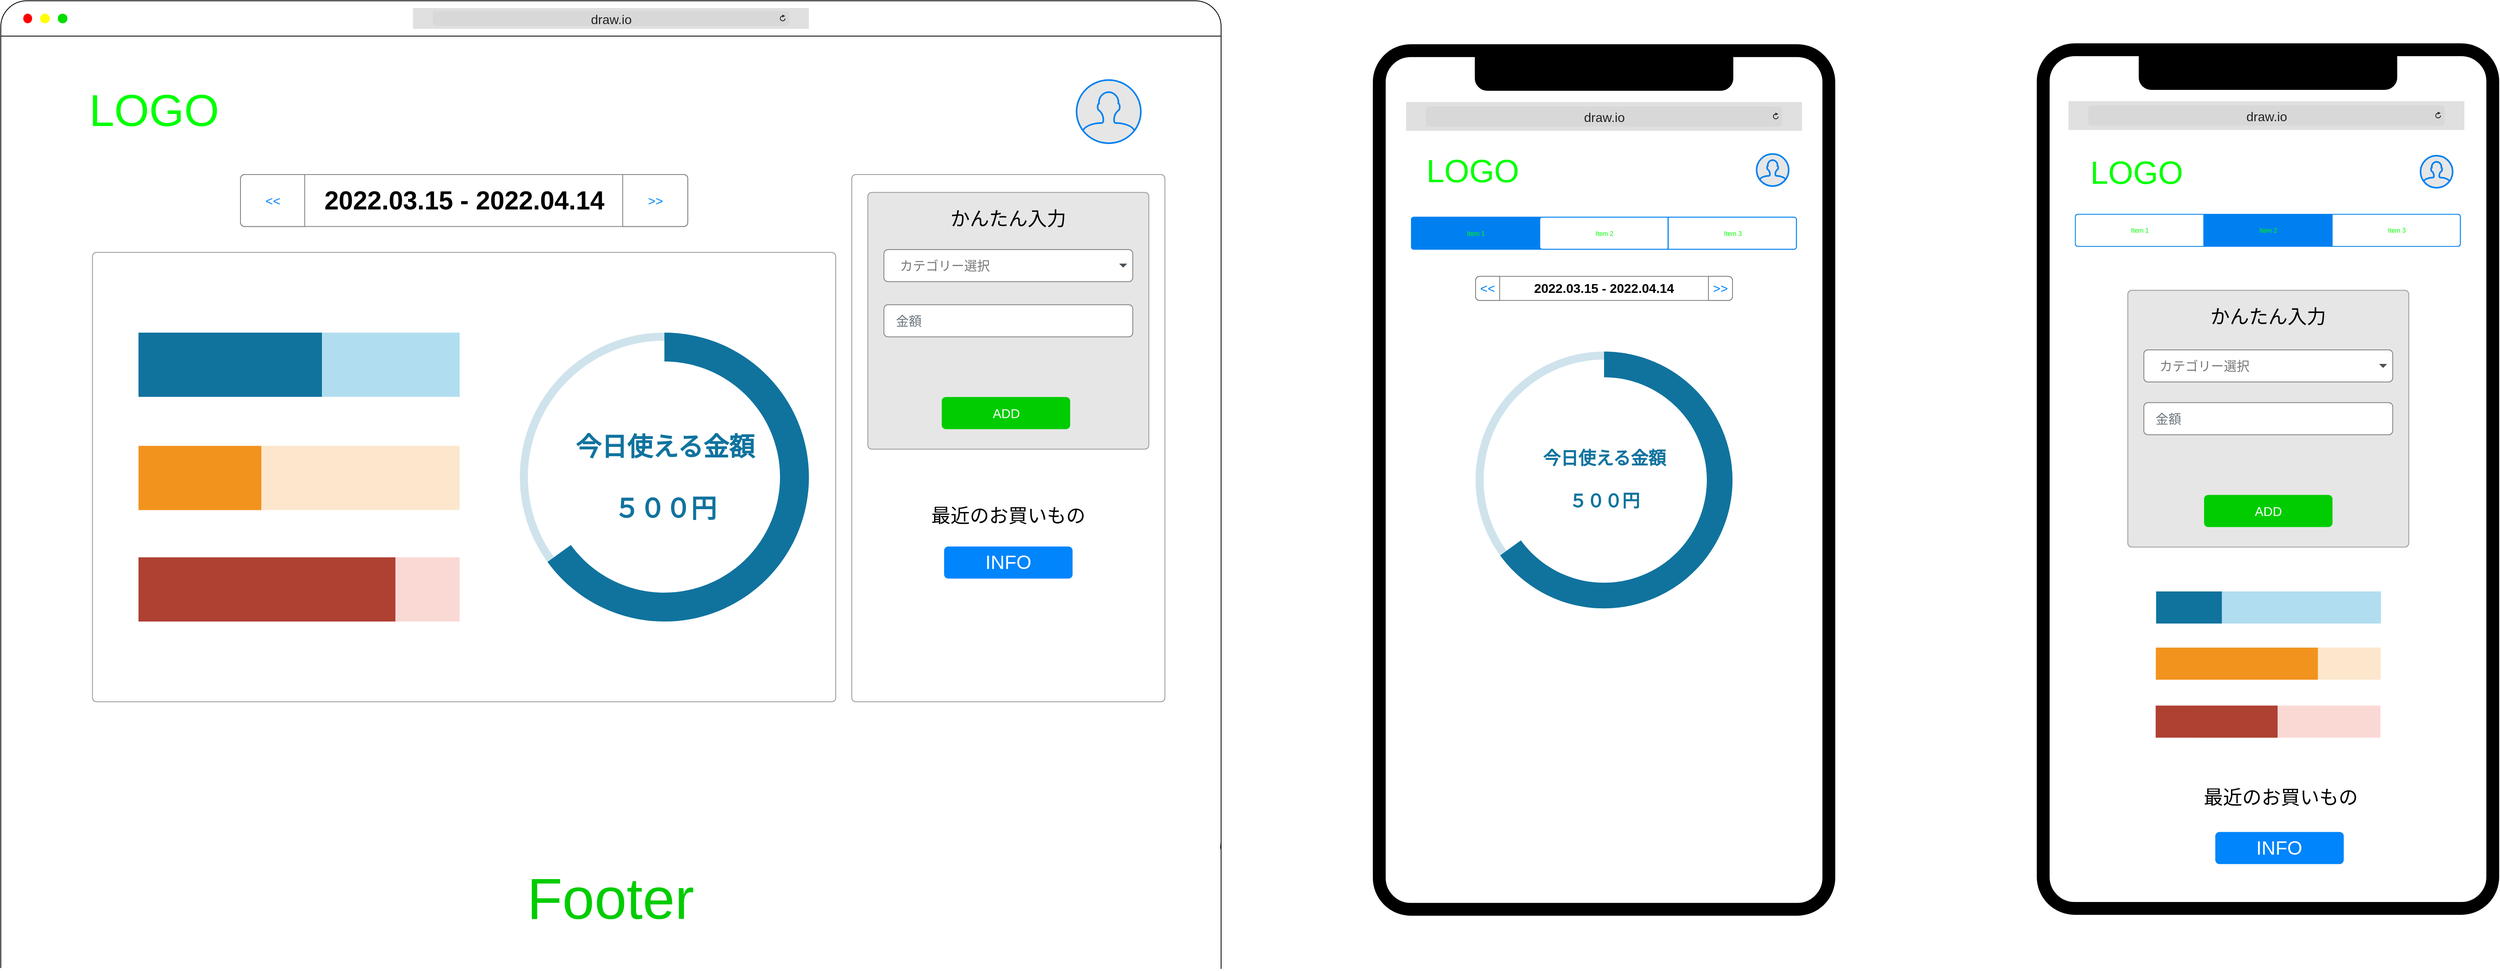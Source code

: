 <mxfile>
    <diagram id="RbM_i0EJbGHSK3NYgyE7" name="ページ1">
        <mxGraphModel dx="4594" dy="1347" grid="1" gridSize="10" guides="1" tooltips="1" connect="1" arrows="1" fold="1" page="1" pageScale="1" pageWidth="827" pageHeight="1169" math="0" shadow="0">
            <root>
                <mxCell id="0"/>
                <mxCell id="1" parent="0"/>
                <mxCell id="659" value="" style="rounded=1;whiteSpace=wrap;html=1;arcSize=7;fontColor=default;strokeWidth=16;" parent="1" vertex="1">
                    <mxGeometry x="164" y="211" width="560" height="1070" as="geometry"/>
                </mxCell>
                <mxCell id="2" value="80" style="rounded=1;whiteSpace=wrap;html=1;arcSize=3;fontColor=default;" parent="1" vertex="1">
                    <mxGeometry x="-2380" y="150" width="1520" height="1080" as="geometry"/>
                </mxCell>
                <mxCell id="3" value="" style="line;strokeWidth=1;html=1;strokeColor=#000000;rounded=1;" parent="1" vertex="1">
                    <mxGeometry x="-2380" y="189" width="1520" height="10" as="geometry"/>
                </mxCell>
                <mxCell id="4" value="" style="verticalLabelPosition=bottom;labelBackgroundColor=default;verticalAlign=top;shadow=0;dashed=0;strokeWidth=2;shape=mxgraph.ios7.misc.add;fillColor=#00DD00;strokeColor=none;sketch=0;fontColor=default;html=1;rounded=1;" parent="1" vertex="1">
                    <mxGeometry x="-2309" y="166" width="12" height="12" as="geometry"/>
                </mxCell>
                <mxCell id="5" value="" style="html=1;verticalLabelPosition=bottom;labelBackgroundColor=#ffffff;verticalAlign=top;shadow=0;dashed=0;strokeWidth=2;shape=mxgraph.ios7.misc.delete;fillColor=#ff0000;strokeColor=none;sketch=0;rounded=1;" parent="1" vertex="1">
                    <mxGeometry x="-2352" y="166" width="11" height="12" as="geometry"/>
                </mxCell>
                <mxCell id="6" value="" style="html=1;verticalLabelPosition=bottom;labelBackgroundColor=#ffffff;verticalAlign=top;shadow=0;dashed=0;strokeWidth=2;shape=mxgraph.ios7.misc.delete;fillColor=#FFFF00;strokeColor=none;sketch=0;rounded=1;" parent="1" vertex="1">
                    <mxGeometry x="-2331" y="166" width="12" height="12" as="geometry"/>
                </mxCell>
                <mxCell id="7" value="&lt;font style=&quot;font-size: 16px&quot;&gt;draw.io&lt;/font&gt;" style="html=1;strokeWidth=1;shadow=0;dashed=0;shape=mxgraph.ios7ui.url;fillColor=#e0e0e0;strokeColor=#c0c0c0;buttonText=;strokeColor2=#222222;fontColor=#222222;fontSize=8;spacingTop=2;align=center;rounded=1;" parent="1" vertex="1">
                    <mxGeometry x="-1866.56" y="159" width="493.13" height="26" as="geometry"/>
                </mxCell>
                <mxCell id="8" value="" style="rounded=1;whiteSpace=wrap;html=1;arcSize=7;fontColor=default;strokeWidth=16;" parent="1" vertex="1">
                    <mxGeometry x="-663" y="212.12" width="560" height="1070" as="geometry"/>
                </mxCell>
                <mxCell id="9" value="" style="rounded=1;whiteSpace=wrap;html=1;shadow=0;fontSize=27;fontColor=#FFFFFF;strokeColor=#000000;strokeWidth=2;fillColor=#000000;gradientColor=none;arcSize=27;" parent="1" vertex="1">
                    <mxGeometry x="-543" y="207.12" width="320" height="54" as="geometry"/>
                </mxCell>
                <mxCell id="10" value="&lt;font style=&quot;font-size: 16px&quot;&gt;draw.io&lt;/font&gt;" style="html=1;strokeWidth=1;shadow=0;dashed=0;shape=mxgraph.ios7ui.url;fillColor=#e0e0e0;strokeColor=#c0c0c0;buttonText=;strokeColor2=#222222;fontColor=#222222;fontSize=8;spacingTop=2;align=center;rounded=1;" parent="1" vertex="1">
                    <mxGeometry x="-629.56" y="276.12" width="493.13" height="36" as="geometry"/>
                </mxCell>
                <mxCell id="70" value="&lt;font style=&quot;font-size: 56px;&quot;&gt;LOGO&lt;/font&gt;" style="html=1;shadow=0;dashed=0;shape=mxgraph.bootstrap.rrect;rSize=5;strokeColor=#FFFFFF;strokeWidth=3;fillColor=none;fontColor=#00FF00;whiteSpace=wrap;align=center;verticalAlign=middle;spacingLeft=0;fontStyle=0;fontSize=56;spacing=5;rounded=1;" parent="1" vertex="1">
                    <mxGeometry x="-2309" y="245" width="240" height="82.5" as="geometry"/>
                </mxCell>
                <mxCell id="105" value="" style="html=1;verticalLabelPosition=bottom;align=center;labelBackgroundColor=#ffffff;verticalAlign=top;strokeWidth=2;strokeColor=#0080F0;shadow=0;dashed=0;shape=mxgraph.ios7.icons.user;fontColor=#00FF00;fillColor=#E6E6E6;" parent="1" vertex="1">
                    <mxGeometry x="-1040.01" y="248.75" width="80" height="78.75" as="geometry"/>
                </mxCell>
                <mxCell id="143" value="" style="html=1;verticalLabelPosition=bottom;align=center;labelBackgroundColor=#ffffff;verticalAlign=top;strokeWidth=2;strokeColor=#0080F0;shadow=0;dashed=0;shape=mxgraph.ios7.icons.user;fontColor=#00FF00;fillColor=#E6E6E6;" parent="1" vertex="1">
                    <mxGeometry x="-193" y="340.87" width="40" height="40" as="geometry"/>
                </mxCell>
                <mxCell id="144" value="&lt;font style=&quot;font-size: 40px&quot;&gt;LOGO&lt;/font&gt;" style="html=1;shadow=0;dashed=0;shape=mxgraph.bootstrap.rrect;rSize=5;strokeColor=#FFFFFF;strokeWidth=3;fillColor=none;fontColor=#00FF00;whiteSpace=wrap;align=center;verticalAlign=middle;spacingLeft=0;fontStyle=0;fontSize=16;spacing=5;rounded=1;" parent="1" vertex="1">
                    <mxGeometry x="-631.5" y="318.37" width="168.5" height="85" as="geometry"/>
                </mxCell>
                <mxCell id="145" value="" style="html=1;shadow=0;dashed=0;shape=mxgraph.bootstrap.rrect;rSize=5;fillColor=#ffffff;strokeColor=#999999;" parent="1" vertex="1">
                    <mxGeometry x="-1320" y="366.5" width="390" height="657" as="geometry"/>
                </mxCell>
                <mxCell id="170" value="&lt;span style=&quot;color: rgb(0, 0, 0); font-weight: 700; font-size: 16px;&quot;&gt;2022.03.15 - 2022.04.14&lt;/span&gt;" style="html=1;shadow=0;dashed=0;shape=mxgraph.bootstrap.rrect;rSize=5;strokeColor=#808080;html=1;whiteSpace=wrap;fillColor=#ffffff;fontColor=#0085FC;labelBackgroundColor=none;fontSize=16;" parent="1" vertex="1">
                    <mxGeometry x="-543" y="493.37" width="320" height="30" as="geometry"/>
                </mxCell>
                <mxCell id="171" value="&amp;lt;&amp;lt;" style="strokeColor=inherit;fillColor=inherit;gradientColor=inherit;fontColor=inherit;html=1;shadow=0;dashed=0;shape=mxgraph.bootstrap.leftButton;rSize=5;perimeter=none;whiteSpace=wrap;resizeHeight=1;fontSize=16;labelBackgroundColor=none;" parent="170" vertex="1">
                    <mxGeometry width="30" height="30" relative="1" as="geometry"/>
                </mxCell>
                <mxCell id="175" value="&amp;gt;&amp;gt;" style="strokeColor=inherit;fillColor=inherit;gradientColor=inherit;fontColor=inherit;html=1;shadow=0;dashed=0;shape=mxgraph.bootstrap.rightButton;rSize=5;perimeter=none;whiteSpace=wrap;resizeHeight=1;fontSize=16;labelBackgroundColor=none;" parent="170" vertex="1">
                    <mxGeometry x="1" width="30" height="30" relative="1" as="geometry">
                        <mxPoint x="-30" as="offset"/>
                    </mxGeometry>
                </mxCell>
                <mxCell id="176" value="" style="verticalLabelPosition=bottom;verticalAlign=top;html=1;shape=mxgraph.basic.donut;dx=10;strokeColor=none;fillColor=#10739E;fontSize=10;align=center;fillOpacity=20;shadow=0;labelBackgroundColor=none;fontColor=#000000;" parent="1" vertex="1">
                    <mxGeometry x="-542.99" y="587.12" width="320" height="320" as="geometry"/>
                </mxCell>
                <mxCell id="177" value="今日使える金額&lt;br&gt;&lt;br&gt;５００円" style="verticalLabelPosition=middle;verticalAlign=middle;html=1;shape=mxgraph.basic.partConcEllipse;startAngle=0;endAngle=0.65;arcWidth=0.2;strokeColor=none;fillColor=#10739E;fontSize=22;fontColor=#10739E;align=center;fontStyle=1;shadow=0;labelBackgroundColor=none;" parent="176" vertex="1">
                    <mxGeometry width="320" height="320.0" as="geometry"/>
                </mxCell>
                <mxCell id="179" value="" style="whiteSpace=wrap;html=1;fixedSize=1;size=10;fillColor=#B1DDF0;strokeColor=none;shadow=0;labelBackgroundColor=none;fontSize=16;fontColor=#000000;" parent="1" vertex="1">
                    <mxGeometry x="304.67" y="886.0" width="280" height="40" as="geometry"/>
                </mxCell>
                <mxCell id="180" value="" style="whiteSpace=wrap;html=1;fixedSize=1;size=10;fillColor=#10739E;strokeColor=none;shadow=0;labelBackgroundColor=none;fontSize=16;fontColor=#000000;" parent="1" vertex="1">
                    <mxGeometry x="304.67" y="886.0" width="81.88" height="40" as="geometry"/>
                </mxCell>
                <mxCell id="182" value="" style="whiteSpace=wrap;html=1;fixedSize=1;size=10;fillColor=#FCE7CD;strokeColor=none;shadow=0;labelBackgroundColor=none;fontSize=16;fontColor=#000000;" parent="1" vertex="1">
                    <mxGeometry x="353.17" y="956.0" width="231.12" height="40" as="geometry"/>
                </mxCell>
                <mxCell id="183" value="" style="whiteSpace=wrap;html=1;fixedSize=1;size=10;fillColor=#F2931E;strokeColor=none;shadow=0;labelBackgroundColor=none;fontSize=16;fontColor=#000000;" parent="1" vertex="1">
                    <mxGeometry x="304.29" y="956.0" width="201.88" height="40" as="geometry"/>
                </mxCell>
                <mxCell id="185" value="" style="whiteSpace=wrap;html=1;fixedSize=1;size=10;fillColor=#FAD9D5;strokeColor=none;shadow=0;labelBackgroundColor=none;fontSize=16;fontColor=#000000;" parent="1" vertex="1">
                    <mxGeometry x="352.98" y="1028.25" width="231.12" height="40" as="geometry"/>
                </mxCell>
                <mxCell id="186" value="" style="whiteSpace=wrap;html=1;fixedSize=1;size=10;fillColor=#AE4132;strokeColor=none;shadow=0;labelBackgroundColor=none;fontSize=16;fontColor=#000000;" parent="1" vertex="1">
                    <mxGeometry x="304.1" y="1028.25" width="151.88" height="40" as="geometry"/>
                </mxCell>
                <mxCell id="190" value="" style="html=1;shadow=0;dashed=0;shape=mxgraph.bootstrap.rrect;rSize=5;fillColor=#E6E6E6;strokeColor=#999999;labelBackgroundColor=none;fontSize=16;fontColor=#000000;" parent="1" vertex="1">
                    <mxGeometry x="-1300" y="388.75" width="350" height="320" as="geometry"/>
                </mxCell>
                <mxCell id="191" value="かんたん入力" style="fillColor=none;strokeColor=none;align=center;spacing=20;fontSize=24;shadow=0;labelBackgroundColor=none;fontColor=#000000;" parent="190" vertex="1">
                    <mxGeometry width="220" height="40" relative="1" as="geometry">
                        <mxPoint x="65" y="10" as="offset"/>
                    </mxGeometry>
                </mxCell>
                <mxCell id="678" value="最近のお買いもの" style="fillColor=none;strokeColor=none;align=center;spacing=20;fontSize=24;shadow=0;labelBackgroundColor=none;fontColor=#000000;" parent="190" vertex="1">
                    <mxGeometry width="220" height="40" relative="1" as="geometry">
                        <mxPoint x="1650" y="731" as="offset"/>
                    </mxGeometry>
                </mxCell>
                <mxCell id="196" value="ADD" style="html=1;shadow=0;dashed=0;shape=mxgraph.bootstrap.rrect;rSize=5;fillColor=#00CC00;strokeColor=none;align=center;fontSize=16;fontColor=#FFFFFF;labelBackgroundColor=none;" parent="190" vertex="1">
                    <mxGeometry width="160" height="40" relative="1" as="geometry">
                        <mxPoint x="92" y="255" as="offset"/>
                    </mxGeometry>
                </mxCell>
                <mxCell id="201" value="カテゴリー選択" style="html=1;shadow=0;dashed=0;shape=mxgraph.bootstrap.rrect;rSize=5;strokeColor=#808080;strokeWidth=1;fillColor=#ffffff;fontColor=#777777;whiteSpace=wrap;align=left;verticalAlign=middle;fontStyle=0;fontSize=16;spacing=20;labelBackgroundColor=none;" parent="190" vertex="1">
                    <mxGeometry x="20" y="71.25" width="310" height="40" as="geometry"/>
                </mxCell>
                <mxCell id="202" value="" style="shape=triangle;direction=south;fillColor=#495057;strokeColor=none;perimeter=none;shadow=0;labelBackgroundColor=none;fontSize=16;fontColor=#000000;" parent="201" vertex="1">
                    <mxGeometry x="1" y="0.5" width="10" height="5" relative="1" as="geometry">
                        <mxPoint x="-17" y="-2.5" as="offset"/>
                    </mxGeometry>
                </mxCell>
                <mxCell id="205" value="最近のお買いもの" style="fillColor=none;strokeColor=none;align=center;spacing=20;fontSize=24;shadow=0;labelBackgroundColor=none;fontColor=#000000;" parent="190" vertex="1">
                    <mxGeometry width="220" height="40" relative="1" as="geometry">
                        <mxPoint x="65" y="380" as="offset"/>
                    </mxGeometry>
                </mxCell>
                <mxCell id="257" value="金額" style="html=1;shadow=0;dashed=0;shape=mxgraph.bootstrap.rrect;rSize=5;fillColor=default;strokeColor=#808080;align=left;spacing=15;fontSize=16;fontColor=#6C767D;labelBackgroundColor=none;" parent="190" vertex="1">
                    <mxGeometry width="310" height="40" relative="1" as="geometry">
                        <mxPoint x="20" y="140" as="offset"/>
                    </mxGeometry>
                </mxCell>
                <mxCell id="229" value="&lt;span style=&quot;color: rgb(0, 0, 0); font-weight: 700; font-size: 32px;&quot;&gt;2022.03.15 - 2022.04.14&lt;/span&gt;" style="html=1;shadow=0;dashed=0;shape=mxgraph.bootstrap.rrect;rSize=5;strokeColor=#808080;html=1;whiteSpace=wrap;fillColor=#ffffff;fontColor=#0085FC;labelBackgroundColor=none;fontSize=32;" parent="1" vertex="1">
                    <mxGeometry x="-2081.45" y="366.5" width="557.1" height="64.75" as="geometry"/>
                </mxCell>
                <mxCell id="230" value="&amp;lt;&amp;lt;" style="strokeColor=inherit;fillColor=inherit;gradientColor=inherit;fontColor=inherit;html=1;shadow=0;dashed=0;shape=mxgraph.bootstrap.leftButton;rSize=5;perimeter=none;whiteSpace=wrap;resizeHeight=1;fontSize=16;labelBackgroundColor=none;" parent="229" vertex="1">
                    <mxGeometry width="80" height="64.75" relative="1" as="geometry"/>
                </mxCell>
                <mxCell id="231" value="&amp;gt;&amp;gt;" style="strokeColor=inherit;fillColor=inherit;gradientColor=inherit;fontColor=inherit;html=1;shadow=0;dashed=0;shape=mxgraph.bootstrap.rightButton;rSize=5;perimeter=none;whiteSpace=wrap;resizeHeight=1;fontSize=16;labelBackgroundColor=none;" parent="229" vertex="1">
                    <mxGeometry x="1" width="81" height="64.75" relative="1" as="geometry">
                        <mxPoint x="-81" as="offset"/>
                    </mxGeometry>
                </mxCell>
                <mxCell id="232" value="" style="html=1;shadow=0;dashed=0;shape=mxgraph.bootstrap.rrect;rSize=5;fillColor=#ffffff;strokeColor=#999999;" parent="1" vertex="1">
                    <mxGeometry x="-2265.8" y="463.5" width="925.8" height="560" as="geometry"/>
                </mxCell>
                <mxCell id="233" value="" style="verticalLabelPosition=bottom;verticalAlign=top;html=1;shape=mxgraph.basic.donut;dx=10;strokeColor=none;fillColor=#10739E;fontSize=10;align=center;fillOpacity=20;shadow=0;labelBackgroundColor=none;fontColor=#000000;" parent="1" vertex="1">
                    <mxGeometry x="-1733.42" y="563.5" width="360" height="360" as="geometry"/>
                </mxCell>
                <mxCell id="234" value="&lt;font style=&quot;font-size: 32px&quot;&gt;今日使える金額&lt;br&gt;&lt;br&gt;５００円&lt;/font&gt;" style="verticalLabelPosition=middle;verticalAlign=middle;html=1;shape=mxgraph.basic.partConcEllipse;startAngle=0;endAngle=0.65;arcWidth=0.2;strokeColor=none;fillColor=#10739E;fontSize=22;fontColor=#10739E;align=center;fontStyle=1;shadow=0;labelBackgroundColor=none;" parent="233" vertex="1">
                    <mxGeometry width="360" height="360" as="geometry"/>
                </mxCell>
                <mxCell id="236" value="" style="whiteSpace=wrap;html=1;fixedSize=1;size=10;fillColor=#B1DDF0;strokeColor=none;shadow=0;labelBackgroundColor=none;fontSize=16;fontColor=#000000;" parent="1" vertex="1">
                    <mxGeometry x="-2208.49" y="563.5" width="400" height="80" as="geometry"/>
                </mxCell>
                <mxCell id="237" value="" style="whiteSpace=wrap;html=1;fixedSize=1;size=10;fillColor=#FCE7CD;strokeColor=none;shadow=0;labelBackgroundColor=none;fontSize=16;fontColor=#000000;" parent="1" vertex="1">
                    <mxGeometry x="-2208.49" y="704.62" width="400" height="80" as="geometry"/>
                </mxCell>
                <mxCell id="238" value="" style="whiteSpace=wrap;html=1;fixedSize=1;size=10;fillColor=#F2931E;strokeColor=none;shadow=0;labelBackgroundColor=none;fontSize=16;fontColor=#000000;" parent="1" vertex="1">
                    <mxGeometry x="-2208.49" y="704.62" width="153" height="80" as="geometry"/>
                </mxCell>
                <mxCell id="239" value="" style="whiteSpace=wrap;html=1;fixedSize=1;size=10;fillColor=#FAD9D5;strokeColor=none;shadow=0;labelBackgroundColor=none;fontSize=16;fontColor=#000000;" parent="1" vertex="1">
                    <mxGeometry x="-2208.49" y="843.5" width="400" height="80" as="geometry"/>
                </mxCell>
                <mxCell id="240" value="" style="whiteSpace=wrap;html=1;fixedSize=1;size=10;fillColor=#AE4132;strokeColor=none;shadow=0;labelBackgroundColor=none;fontSize=16;fontColor=#000000;" parent="1" vertex="1">
                    <mxGeometry x="-2208.49" y="843.5" width="320" height="80" as="geometry"/>
                </mxCell>
                <mxCell id="235" value="" style="whiteSpace=wrap;html=1;fixedSize=1;size=10;fillColor=#10739E;strokeColor=none;shadow=0;labelBackgroundColor=none;fontSize=16;fontColor=#000000;" parent="1" vertex="1">
                    <mxGeometry x="-2208.49" y="563.5" width="228.49" height="80" as="geometry"/>
                </mxCell>
                <mxCell id="258" value="Footer" style="rounded=0;whiteSpace=wrap;html=1;shadow=0;fontSize=72;fontColor=#00CC00;strokeWidth=2;fillColor=#FFFFFF;strokeColor=none;" parent="1" vertex="1">
                    <mxGeometry x="-2380" y="1182.25" width="1519" height="173" as="geometry"/>
                </mxCell>
                <mxCell id="260" value="" style="endArrow=none;html=1;fontSize=16;fontColor=#000000;entryX=1;entryY=0.959;entryDx=0;entryDy=0;entryPerimeter=0;" parent="1" target="2" edge="1">
                    <mxGeometry width="50" height="50" relative="1" as="geometry">
                        <mxPoint x="-860" y="1356.25" as="sourcePoint"/>
                        <mxPoint x="-860" y="1203.25" as="targetPoint"/>
                    </mxGeometry>
                </mxCell>
                <mxCell id="261" value="" style="endArrow=none;html=1;fontSize=16;fontColor=#000000;entryX=0;entryY=0.951;entryDx=0;entryDy=0;entryPerimeter=0;" parent="1" target="2" edge="1">
                    <mxGeometry width="50" height="50" relative="1" as="geometry">
                        <mxPoint x="-2380" y="1355.25" as="sourcePoint"/>
                        <mxPoint x="-2380.0" y="1195.72" as="targetPoint"/>
                    </mxGeometry>
                </mxCell>
                <mxCell id="656" value="&lt;font style=&quot;font-size: 24px&quot;&gt;INFO&lt;/font&gt;" style="html=1;shadow=0;dashed=0;shape=mxgraph.bootstrap.rrect;rSize=5;strokeColor=none;strokeWidth=1;fillColor=#0085FC;fontColor=#FFFFFF;whiteSpace=wrap;align=center;verticalAlign=middle;spacingLeft=0;fontStyle=0;fontSize=16;spacing=5;labelBackgroundColor=none;" parent="1" vertex="1">
                    <mxGeometry x="-1205" y="830" width="160" height="40" as="geometry"/>
                </mxCell>
                <mxCell id="660" value="" style="rounded=1;whiteSpace=wrap;html=1;shadow=0;fontSize=27;fontColor=#FFFFFF;strokeColor=#000000;strokeWidth=2;fillColor=#000000;gradientColor=none;arcSize=27;" parent="1" vertex="1">
                    <mxGeometry x="284" y="206" width="320" height="54" as="geometry"/>
                </mxCell>
                <mxCell id="661" value="&lt;font style=&quot;font-size: 16px&quot;&gt;draw.io&lt;/font&gt;" style="html=1;strokeWidth=1;shadow=0;dashed=0;shape=mxgraph.ios7ui.url;fillColor=#e0e0e0;strokeColor=#c0c0c0;buttonText=;strokeColor2=#222222;fontColor=#222222;fontSize=8;spacingTop=2;align=center;rounded=1;" parent="1" vertex="1">
                    <mxGeometry x="195.5" y="275" width="493.13" height="36" as="geometry"/>
                </mxCell>
                <mxCell id="663" value="" style="html=1;shadow=0;dashed=0;shape=mxgraph.bootstrap.rrect;rSize=5;fillColor=#ffffff;strokeColor=none;" parent="1" vertex="1">
                    <mxGeometry x="244.38" y="486" width="400" height="400" as="geometry"/>
                </mxCell>
                <mxCell id="664" value="" style="html=1;shadow=0;dashed=0;shape=mxgraph.bootstrap.rrect;rSize=5;fillColor=#E6E6E6;strokeColor=#999999;labelBackgroundColor=none;fontSize=16;fontColor=#000000;" parent="1" vertex="1">
                    <mxGeometry x="269.38" y="510.75" width="350" height="320" as="geometry"/>
                </mxCell>
                <mxCell id="665" value="かんたん入力" style="fillColor=none;strokeColor=none;align=center;spacing=20;fontSize=24;shadow=0;labelBackgroundColor=none;fontColor=#000000;" parent="664" vertex="1">
                    <mxGeometry width="220" height="40" relative="1" as="geometry">
                        <mxPoint x="65" y="10" as="offset"/>
                    </mxGeometry>
                </mxCell>
                <mxCell id="667" value="ADD" style="html=1;shadow=0;dashed=0;shape=mxgraph.bootstrap.rrect;rSize=5;fillColor=#00CC00;strokeColor=none;align=center;fontSize=16;fontColor=#FFFFFF;labelBackgroundColor=none;" parent="664" vertex="1">
                    <mxGeometry width="160" height="40" relative="1" as="geometry">
                        <mxPoint x="95" y="255" as="offset"/>
                    </mxGeometry>
                </mxCell>
                <mxCell id="668" value="カテゴリー選択" style="html=1;shadow=0;dashed=0;shape=mxgraph.bootstrap.rrect;rSize=5;strokeColor=#808080;strokeWidth=1;fillColor=#ffffff;fontColor=#777777;whiteSpace=wrap;align=left;verticalAlign=middle;fontStyle=0;fontSize=16;spacing=20;labelBackgroundColor=none;" parent="664" vertex="1">
                    <mxGeometry x="20" y="74.248" width="310" height="40" as="geometry"/>
                </mxCell>
                <mxCell id="669" value="" style="shape=triangle;direction=south;fillColor=#495057;strokeColor=none;perimeter=none;shadow=0;labelBackgroundColor=none;fontSize=16;fontColor=#000000;" parent="668" vertex="1">
                    <mxGeometry x="1" y="0.5" width="10" height="5" relative="1" as="geometry">
                        <mxPoint x="-17" y="-2.5" as="offset"/>
                    </mxGeometry>
                </mxCell>
                <mxCell id="671" value="金額" style="html=1;shadow=0;dashed=0;shape=mxgraph.bootstrap.rrect;rSize=5;fillColor=default;strokeColor=#808080;align=left;spacing=15;fontSize=16;fontColor=#6C767D;labelBackgroundColor=none;" parent="664" vertex="1">
                    <mxGeometry width="310" height="40" relative="1" as="geometry">
                        <mxPoint x="20" y="140" as="offset"/>
                    </mxGeometry>
                </mxCell>
                <mxCell id="672" value="&lt;font style=&quot;font-size: 40px&quot;&gt;LOGO&lt;/font&gt;" style="html=1;shadow=0;dashed=0;shape=mxgraph.bootstrap.rrect;rSize=5;strokeColor=#FFFFFF;strokeWidth=3;fillColor=none;fontColor=#00FF00;whiteSpace=wrap;align=center;verticalAlign=middle;spacingLeft=0;fontStyle=0;fontSize=16;spacing=5;rounded=1;" parent="1" vertex="1">
                    <mxGeometry x="195.5" y="320.5" width="168.5" height="85" as="geometry"/>
                </mxCell>
                <mxCell id="673" value="" style="html=1;verticalLabelPosition=bottom;align=center;labelBackgroundColor=#ffffff;verticalAlign=top;strokeWidth=2;strokeColor=#0080F0;shadow=0;dashed=0;shape=mxgraph.ios7.icons.user;fontColor=#00FF00;fillColor=#E6E6E6;" parent="1" vertex="1">
                    <mxGeometry x="634" y="343" width="40" height="40" as="geometry"/>
                </mxCell>
                <mxCell id="674" value="" style="html=1;strokeWidth=1;shadow=0;dashed=0;shape=mxgraph.ios7ui.rrect;rSize=3;strokeColor=#0080F0;gradientColor=none;fontSize=56;fontColor=#00FF00;" parent="1" vertex="1">
                    <mxGeometry x="204" y="416" width="479.62" height="40" as="geometry"/>
                </mxCell>
                <mxCell id="675" value="Item 1" style="strokeColor=#0080F0;fillColor=none;gradientColor=none;html=1;strokeWidth=1;shadow=0;dashed=0;shape=mxgraph.ios7ui.leftButton;rSize=3;fontSize=8;fontColor=#00FF00;" parent="674" vertex="1">
                    <mxGeometry width="160" height="40" as="geometry"/>
                </mxCell>
                <mxCell id="676" value="Item 3" style="strokeColor=#0080F0;fillColor=none;html=1;strokeWidth=1;shadow=0;dashed=0;shape=mxgraph.ios7ui.rightButton;rSize=3;fontSize=8;fontColor=#00FF00;" parent="674" vertex="1">
                    <mxGeometry x="319.62" width="160" height="40" as="geometry"/>
                </mxCell>
                <mxCell id="701" value="Item 2" style="strokeColor=#0080F0;fillColor=#0080F0;gradientColor=none;html=1;strokeWidth=1;shadow=0;dashed=0;shape=mxgraph.ios7ui.leftButton;rSize=3;fontSize=8;fontColor=#00FF00;" parent="674" vertex="1">
                    <mxGeometry x="160" width="160" height="40" as="geometry"/>
                </mxCell>
                <mxCell id="677" value="&lt;font style=&quot;font-size: 24px&quot;&gt;INFO&lt;/font&gt;" style="html=1;shadow=0;dashed=0;shape=mxgraph.bootstrap.rrect;rSize=5;strokeColor=none;strokeWidth=1;fillColor=#0085FC;fontColor=#FFFFFF;whiteSpace=wrap;align=center;verticalAlign=middle;spacingLeft=0;fontStyle=0;fontSize=16;spacing=5;labelBackgroundColor=none;" parent="1" vertex="1">
                    <mxGeometry x="378.38" y="1185.75" width="160" height="40" as="geometry"/>
                </mxCell>
                <mxCell id="702" value="" style="html=1;strokeWidth=1;shadow=0;dashed=0;shape=mxgraph.ios7ui.rrect;rSize=3;strokeColor=#0080F0;gradientColor=none;fontSize=56;fontColor=#00FF00;" parent="1" vertex="1">
                    <mxGeometry x="-622.99" y="419.62" width="479.62" height="40" as="geometry"/>
                </mxCell>
                <mxCell id="703" value="Item 1" style="strokeColor=#0080F0;fillColor=#0080F0;gradientColor=none;html=1;strokeWidth=1;shadow=0;dashed=0;shape=mxgraph.ios7ui.leftButton;rSize=3;fontSize=8;fontColor=#00FF00;" parent="702" vertex="1">
                    <mxGeometry width="160" height="40" as="geometry"/>
                </mxCell>
                <mxCell id="704" value="Item 3" style="strokeColor=#0080F0;fillColor=none;html=1;strokeWidth=1;shadow=0;dashed=0;shape=mxgraph.ios7ui.rightButton;rSize=3;fontSize=8;fontColor=#00FF00;" parent="702" vertex="1">
                    <mxGeometry x="319.62" width="160" height="40" as="geometry"/>
                </mxCell>
                <mxCell id="705" value="Item 2" style="strokeColor=#0080F0;fillColor=none;gradientColor=none;html=1;strokeWidth=1;shadow=0;dashed=0;shape=mxgraph.ios7ui.leftButton;rSize=3;fontSize=8;fontColor=#00FF00;" parent="702" vertex="1">
                    <mxGeometry x="160" width="160" height="40" as="geometry"/>
                </mxCell>
            </root>
        </mxGraphModel>
    </diagram>
</mxfile>